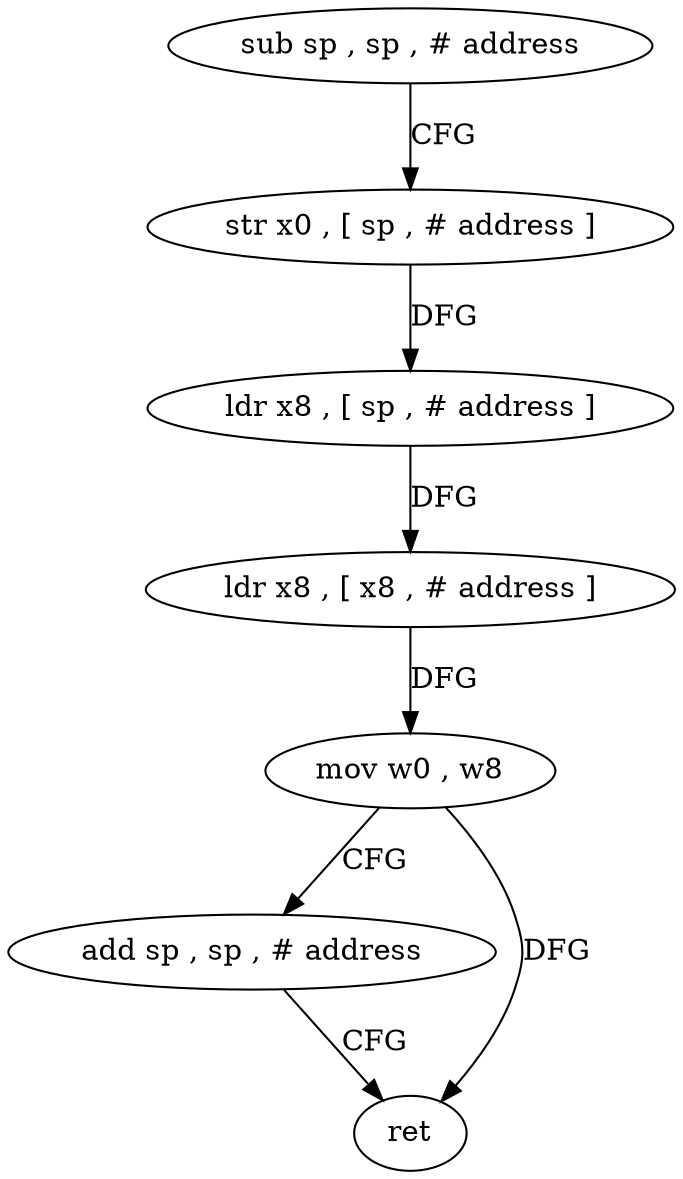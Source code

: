 digraph "func" {
"132348" [label = "sub sp , sp , # address" ]
"132352" [label = "str x0 , [ sp , # address ]" ]
"132356" [label = "ldr x8 , [ sp , # address ]" ]
"132360" [label = "ldr x8 , [ x8 , # address ]" ]
"132364" [label = "mov w0 , w8" ]
"132368" [label = "add sp , sp , # address" ]
"132372" [label = "ret" ]
"132348" -> "132352" [ label = "CFG" ]
"132352" -> "132356" [ label = "DFG" ]
"132356" -> "132360" [ label = "DFG" ]
"132360" -> "132364" [ label = "DFG" ]
"132364" -> "132368" [ label = "CFG" ]
"132364" -> "132372" [ label = "DFG" ]
"132368" -> "132372" [ label = "CFG" ]
}
